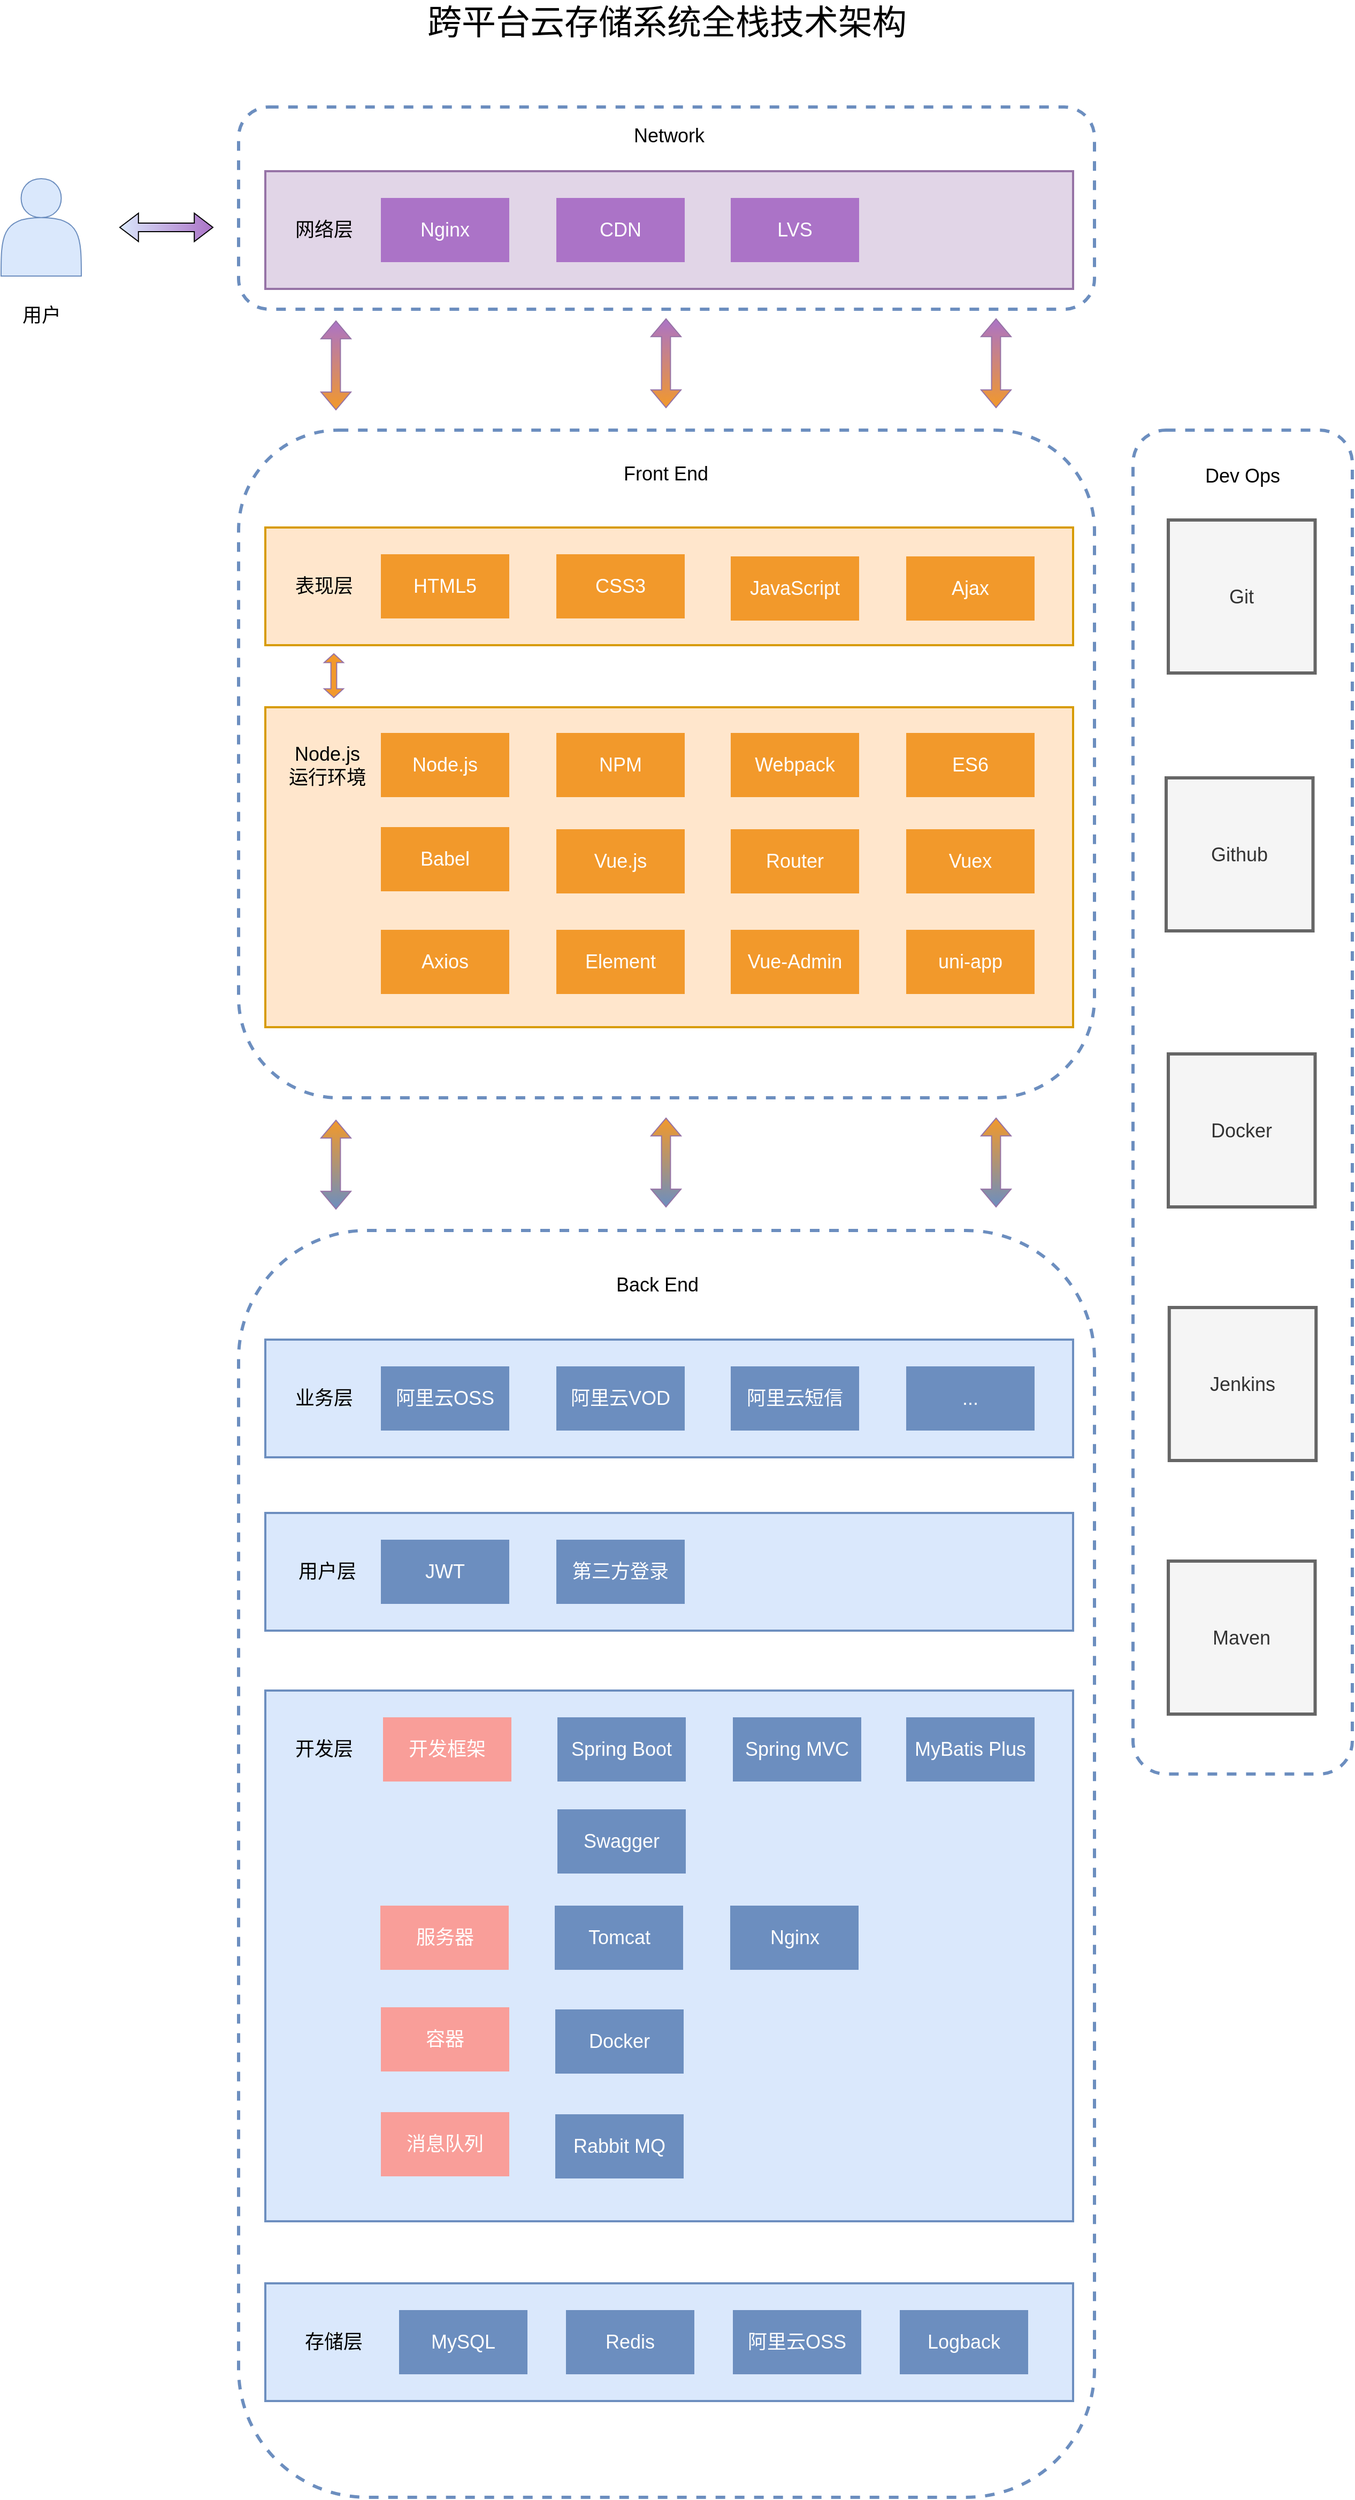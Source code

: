 <mxfile version="16.5.2" type="github">
  <diagram id="sZufGQy3N4kwTPqAB__Q" name="第 1 页">
    <mxGraphModel dx="1266" dy="921" grid="0" gridSize="10" guides="1" tooltips="1" connect="1" arrows="1" fold="1" page="0" pageScale="1" pageWidth="827" pageHeight="1169" math="0" shadow="0">
      <root>
        <mxCell id="0" />
        <mxCell id="1" parent="0" />
        <mxCell id="KMVbbGsZrnD6S1K0zqnH-1" value="" style="rounded=1;whiteSpace=wrap;html=1;fillColor=none;dashed=1;strokeColor=#6c8ebf;strokeWidth=3;" parent="1" vertex="1">
          <mxGeometry x="40" y="80" width="800" height="189" as="geometry" />
        </mxCell>
        <mxCell id="KMVbbGsZrnD6S1K0zqnH-2" value="" style="rounded=0;whiteSpace=wrap;html=1;strokeWidth=2;fillColor=#e1d5e7;strokeColor=#9673a6;" parent="1" vertex="1">
          <mxGeometry x="65" y="140" width="755" height="110" as="geometry" />
        </mxCell>
        <mxCell id="KMVbbGsZrnD6S1K0zqnH-3" value="网络层" style="text;html=1;strokeColor=none;fillColor=none;align=center;verticalAlign=middle;whiteSpace=wrap;rounded=0;fontSize=18;" parent="1" vertex="1">
          <mxGeometry x="90" y="180" width="60" height="30" as="geometry" />
        </mxCell>
        <mxCell id="KMVbbGsZrnD6S1K0zqnH-4" value="Nginx" style="rounded=0;whiteSpace=wrap;html=1;fontSize=18;strokeWidth=3;fillColor=#ab73c7;strokeColor=none;fontColor=#FFFFFF;" parent="1" vertex="1">
          <mxGeometry x="173" y="165" width="120" height="60" as="geometry" />
        </mxCell>
        <mxCell id="KMVbbGsZrnD6S1K0zqnH-5" value="CDN" style="rounded=0;whiteSpace=wrap;html=1;fontSize=18;strokeWidth=3;fillColor=#ab73c7;strokeColor=none;fontColor=#FFFFFF;" parent="1" vertex="1">
          <mxGeometry x="337" y="165" width="120" height="60" as="geometry" />
        </mxCell>
        <mxCell id="KMVbbGsZrnD6S1K0zqnH-6" value="LVS" style="rounded=0;whiteSpace=wrap;html=1;fontSize=18;strokeWidth=3;fillColor=#ab73c7;strokeColor=none;fontColor=#FFFFFF;" parent="1" vertex="1">
          <mxGeometry x="500" y="165" width="120" height="60" as="geometry" />
        </mxCell>
        <mxCell id="KMVbbGsZrnD6S1K0zqnH-7" value="" style="rounded=1;whiteSpace=wrap;html=1;fillColor=none;dashed=1;strokeColor=#6c8ebf;strokeWidth=3;" parent="1" vertex="1">
          <mxGeometry x="40" y="382" width="800" height="624" as="geometry" />
        </mxCell>
        <mxCell id="KMVbbGsZrnD6S1K0zqnH-8" value="" style="rounded=0;whiteSpace=wrap;html=1;strokeWidth=2;fillColor=#ffe6cc;strokeColor=#d79b00;" parent="1" vertex="1">
          <mxGeometry x="65" y="473" width="755" height="110" as="geometry" />
        </mxCell>
        <mxCell id="KMVbbGsZrnD6S1K0zqnH-9" value="表现层" style="text;html=1;strokeColor=none;fillColor=none;align=center;verticalAlign=middle;whiteSpace=wrap;rounded=0;fontSize=18;" parent="1" vertex="1">
          <mxGeometry x="90" y="513" width="60" height="30" as="geometry" />
        </mxCell>
        <mxCell id="KMVbbGsZrnD6S1K0zqnH-10" value="HTML5" style="rounded=0;whiteSpace=wrap;html=1;fontSize=18;strokeWidth=3;fillColor=#f2992b;strokeColor=none;fontColor=#FFFFFF;" parent="1" vertex="1">
          <mxGeometry x="173" y="498" width="120" height="60" as="geometry" />
        </mxCell>
        <mxCell id="KMVbbGsZrnD6S1K0zqnH-11" value="CSS3" style="rounded=0;whiteSpace=wrap;html=1;fontSize=18;strokeWidth=3;fillColor=#f2992b;strokeColor=none;fontColor=#FFFFFF;" parent="1" vertex="1">
          <mxGeometry x="337" y="498" width="120" height="60" as="geometry" />
        </mxCell>
        <mxCell id="KMVbbGsZrnD6S1K0zqnH-12" value="JavaScript" style="rounded=0;whiteSpace=wrap;html=1;fontSize=18;strokeWidth=3;fillColor=#f2992b;strokeColor=none;fontColor=#FFFFFF;" parent="1" vertex="1">
          <mxGeometry x="500" y="500" width="120" height="60" as="geometry" />
        </mxCell>
        <mxCell id="KMVbbGsZrnD6S1K0zqnH-13" value="Ajax" style="rounded=0;whiteSpace=wrap;html=1;fontSize=18;strokeWidth=3;fillColor=#f2992b;strokeColor=none;fontColor=#FFFFFF;" parent="1" vertex="1">
          <mxGeometry x="664" y="500" width="120" height="60" as="geometry" />
        </mxCell>
        <mxCell id="KMVbbGsZrnD6S1K0zqnH-14" value="" style="rounded=0;whiteSpace=wrap;html=1;strokeWidth=2;fillColor=#ffe6cc;strokeColor=#d79b00;" parent="1" vertex="1">
          <mxGeometry x="65" y="641" width="755" height="299" as="geometry" />
        </mxCell>
        <mxCell id="KMVbbGsZrnD6S1K0zqnH-15" value="Node.js&lt;br&gt;运行环境" style="text;html=1;strokeColor=none;fillColor=none;align=center;verticalAlign=middle;whiteSpace=wrap;rounded=0;fontSize=18;" parent="1" vertex="1">
          <mxGeometry x="79" y="681" width="88" height="30" as="geometry" />
        </mxCell>
        <mxCell id="KMVbbGsZrnD6S1K0zqnH-16" value="Node.js" style="rounded=0;whiteSpace=wrap;html=1;fontSize=18;strokeWidth=3;fillColor=#f2992b;strokeColor=none;fontColor=#FFFFFF;" parent="1" vertex="1">
          <mxGeometry x="173" y="665" width="120" height="60" as="geometry" />
        </mxCell>
        <mxCell id="KMVbbGsZrnD6S1K0zqnH-17" value="NPM" style="rounded=0;whiteSpace=wrap;html=1;fontSize=18;strokeWidth=3;fillColor=#f2992b;strokeColor=none;fontColor=#FFFFFF;" parent="1" vertex="1">
          <mxGeometry x="337" y="665" width="120" height="60" as="geometry" />
        </mxCell>
        <mxCell id="KMVbbGsZrnD6S1K0zqnH-18" value="Webpack" style="rounded=0;whiteSpace=wrap;html=1;fontSize=18;strokeWidth=3;fillColor=#f2992b;strokeColor=none;fontColor=#FFFFFF;" parent="1" vertex="1">
          <mxGeometry x="500" y="665" width="120" height="60" as="geometry" />
        </mxCell>
        <mxCell id="KMVbbGsZrnD6S1K0zqnH-19" value="ES6" style="rounded=0;whiteSpace=wrap;html=1;fontSize=18;strokeWidth=3;fillColor=#f2992b;strokeColor=none;fontColor=#FFFFFF;" parent="1" vertex="1">
          <mxGeometry x="664" y="665" width="120" height="60" as="geometry" />
        </mxCell>
        <mxCell id="KMVbbGsZrnD6S1K0zqnH-20" value="Babel" style="rounded=0;whiteSpace=wrap;html=1;fontSize=18;strokeWidth=3;fillColor=#f2992b;strokeColor=none;fontColor=#FFFFFF;" parent="1" vertex="1">
          <mxGeometry x="173" y="753" width="120" height="60" as="geometry" />
        </mxCell>
        <mxCell id="KMVbbGsZrnD6S1K0zqnH-21" value="Vue.js" style="rounded=0;whiteSpace=wrap;html=1;fontSize=18;strokeWidth=3;fillColor=#f2992b;strokeColor=none;fontColor=#FFFFFF;" parent="1" vertex="1">
          <mxGeometry x="337" y="755" width="120" height="60" as="geometry" />
        </mxCell>
        <mxCell id="KMVbbGsZrnD6S1K0zqnH-22" value="Router" style="rounded=0;whiteSpace=wrap;html=1;fontSize=18;strokeWidth=3;fillColor=#f2992b;strokeColor=none;fontColor=#FFFFFF;" parent="1" vertex="1">
          <mxGeometry x="500" y="755" width="120" height="60" as="geometry" />
        </mxCell>
        <mxCell id="KMVbbGsZrnD6S1K0zqnH-23" value="Vuex" style="rounded=0;whiteSpace=wrap;html=1;fontSize=18;strokeWidth=3;fillColor=#f2992b;strokeColor=none;fontColor=#FFFFFF;" parent="1" vertex="1">
          <mxGeometry x="664" y="755" width="120" height="60" as="geometry" />
        </mxCell>
        <mxCell id="KMVbbGsZrnD6S1K0zqnH-24" value="Axios" style="rounded=0;whiteSpace=wrap;html=1;fontSize=18;strokeWidth=3;fillColor=#f2992b;strokeColor=none;fontColor=#FFFFFF;" parent="1" vertex="1">
          <mxGeometry x="173" y="849" width="120" height="60" as="geometry" />
        </mxCell>
        <mxCell id="KMVbbGsZrnD6S1K0zqnH-25" value="Element" style="rounded=0;whiteSpace=wrap;html=1;fontSize=18;strokeWidth=3;fillColor=#f2992b;strokeColor=none;fontColor=#FFFFFF;" parent="1" vertex="1">
          <mxGeometry x="337" y="849" width="120" height="60" as="geometry" />
        </mxCell>
        <mxCell id="KMVbbGsZrnD6S1K0zqnH-26" value="Vue-Admin" style="rounded=0;whiteSpace=wrap;html=1;fontSize=18;strokeWidth=3;fillColor=#f2992b;strokeColor=none;fontColor=#FFFFFF;" parent="1" vertex="1">
          <mxGeometry x="500" y="849" width="120" height="60" as="geometry" />
        </mxCell>
        <mxCell id="KMVbbGsZrnD6S1K0zqnH-27" value="Front End" style="text;html=1;strokeColor=none;fillColor=none;align=center;verticalAlign=middle;whiteSpace=wrap;rounded=0;fontSize=18;" parent="1" vertex="1">
          <mxGeometry x="360" y="408" width="159" height="30" as="geometry" />
        </mxCell>
        <mxCell id="KMVbbGsZrnD6S1K0zqnH-28" value="Network" style="text;html=1;strokeColor=none;fillColor=none;align=center;verticalAlign=middle;whiteSpace=wrap;rounded=0;fontSize=18;" parent="1" vertex="1">
          <mxGeometry x="363" y="92" width="159" height="30" as="geometry" />
        </mxCell>
        <mxCell id="setwmyMb34dvfFIo67XE-1" value="" style="rounded=1;whiteSpace=wrap;html=1;fillColor=none;dashed=1;strokeColor=#6c8ebf;strokeWidth=3;" vertex="1" parent="1">
          <mxGeometry x="40" y="1130" width="800" height="1184" as="geometry" />
        </mxCell>
        <mxCell id="setwmyMb34dvfFIo67XE-2" value="" style="rounded=0;whiteSpace=wrap;html=1;strokeWidth=2;fillColor=#dae8fc;strokeColor=#6c8ebf;" vertex="1" parent="1">
          <mxGeometry x="65" y="1232" width="755" height="110" as="geometry" />
        </mxCell>
        <mxCell id="setwmyMb34dvfFIo67XE-3" value="业务层" style="text;html=1;strokeColor=none;fillColor=none;align=center;verticalAlign=middle;whiteSpace=wrap;rounded=0;fontSize=18;" vertex="1" parent="1">
          <mxGeometry x="76" y="1272" width="88" height="30" as="geometry" />
        </mxCell>
        <mxCell id="setwmyMb34dvfFIo67XE-4" value="阿里云OSS" style="rounded=0;whiteSpace=wrap;html=1;fontSize=18;strokeWidth=3;fillColor=#6c8ebf;strokeColor=none;gradientColor=none;fontColor=#FFFFFF;" vertex="1" parent="1">
          <mxGeometry x="173" y="1257" width="120" height="60" as="geometry" />
        </mxCell>
        <mxCell id="setwmyMb34dvfFIo67XE-5" value="阿里云VOD" style="rounded=0;whiteSpace=wrap;html=1;fontSize=18;strokeWidth=3;fillColor=#6c8ebf;strokeColor=none;gradientColor=none;fontColor=#FFFFFF;" vertex="1" parent="1">
          <mxGeometry x="337" y="1257" width="120" height="60" as="geometry" />
        </mxCell>
        <mxCell id="setwmyMb34dvfFIo67XE-6" value="阿里云短信" style="rounded=0;whiteSpace=wrap;html=1;fontSize=18;strokeWidth=3;fillColor=#6c8ebf;strokeColor=none;gradientColor=none;fontColor=#FFFFFF;" vertex="1" parent="1">
          <mxGeometry x="500" y="1257" width="120" height="60" as="geometry" />
        </mxCell>
        <mxCell id="setwmyMb34dvfFIo67XE-7" value="..." style="rounded=0;whiteSpace=wrap;html=1;fontSize=18;strokeWidth=3;fillColor=#6c8ebf;strokeColor=none;gradientColor=none;fontColor=#FFFFFF;" vertex="1" parent="1">
          <mxGeometry x="664" y="1257" width="120" height="60" as="geometry" />
        </mxCell>
        <mxCell id="setwmyMb34dvfFIo67XE-9" value="" style="rounded=0;whiteSpace=wrap;html=1;strokeWidth=2;fillColor=#dae8fc;strokeColor=#6c8ebf;" vertex="1" parent="1">
          <mxGeometry x="65" y="1394" width="755" height="110" as="geometry" />
        </mxCell>
        <mxCell id="setwmyMb34dvfFIo67XE-10" value="用户层" style="text;html=1;strokeColor=none;fillColor=none;align=center;verticalAlign=middle;whiteSpace=wrap;rounded=0;fontSize=18;" vertex="1" parent="1">
          <mxGeometry x="79" y="1434" width="88" height="30" as="geometry" />
        </mxCell>
        <mxCell id="setwmyMb34dvfFIo67XE-11" value="JWT" style="rounded=0;whiteSpace=wrap;html=1;fontSize=18;strokeWidth=3;fillColor=#6c8ebf;strokeColor=none;gradientColor=none;fontColor=#FFFFFF;" vertex="1" parent="1">
          <mxGeometry x="173" y="1419" width="120" height="60" as="geometry" />
        </mxCell>
        <mxCell id="setwmyMb34dvfFIo67XE-12" value="第三方登录" style="rounded=0;whiteSpace=wrap;html=1;fontSize=18;strokeWidth=3;fillColor=#6c8ebf;strokeColor=none;gradientColor=none;fontColor=#FFFFFF;" vertex="1" parent="1">
          <mxGeometry x="337" y="1419" width="120" height="60" as="geometry" />
        </mxCell>
        <mxCell id="setwmyMb34dvfFIo67XE-14" value="" style="rounded=0;whiteSpace=wrap;html=1;strokeWidth=2;fillColor=#dae8fc;strokeColor=#6c8ebf;" vertex="1" parent="1">
          <mxGeometry x="65" y="1560" width="755" height="496" as="geometry" />
        </mxCell>
        <mxCell id="setwmyMb34dvfFIo67XE-15" value="开发层" style="text;html=1;strokeColor=none;fillColor=none;align=center;verticalAlign=middle;whiteSpace=wrap;rounded=0;fontSize=18;" vertex="1" parent="1">
          <mxGeometry x="76" y="1600" width="88" height="30" as="geometry" />
        </mxCell>
        <mxCell id="setwmyMb34dvfFIo67XE-16" value="开发框架" style="rounded=0;whiteSpace=wrap;html=1;fontSize=18;strokeWidth=3;fillColor=#f99e99;strokeColor=none;fontColor=#FFFFFF;" vertex="1" parent="1">
          <mxGeometry x="175" y="1585" width="120" height="60" as="geometry" />
        </mxCell>
        <mxCell id="setwmyMb34dvfFIo67XE-17" value="Spring Boot" style="rounded=0;whiteSpace=wrap;html=1;fontSize=18;strokeWidth=3;fillColor=#6c8ebf;strokeColor=none;gradientColor=none;fontColor=#FFFFFF;" vertex="1" parent="1">
          <mxGeometry x="338" y="1585" width="120" height="60" as="geometry" />
        </mxCell>
        <mxCell id="setwmyMb34dvfFIo67XE-18" value="MyBatis Plus" style="rounded=0;whiteSpace=wrap;html=1;fontSize=18;strokeWidth=3;fillColor=#6c8ebf;strokeColor=none;gradientColor=none;fontColor=#FFFFFF;" vertex="1" parent="1">
          <mxGeometry x="664" y="1585" width="120" height="60" as="geometry" />
        </mxCell>
        <mxCell id="setwmyMb34dvfFIo67XE-19" value="Spring MVC" style="rounded=0;whiteSpace=wrap;html=1;fontSize=18;strokeWidth=3;fillColor=#6c8ebf;strokeColor=none;gradientColor=none;fontColor=#FFFFFF;" vertex="1" parent="1">
          <mxGeometry x="502" y="1585" width="120" height="60" as="geometry" />
        </mxCell>
        <mxCell id="setwmyMb34dvfFIo67XE-20" value="服务器" style="rounded=0;whiteSpace=wrap;html=1;fontSize=18;strokeWidth=3;fillColor=#f99e99;strokeColor=none;fontColor=#FFFFFF;" vertex="1" parent="1">
          <mxGeometry x="172.5" y="1761" width="120" height="60" as="geometry" />
        </mxCell>
        <mxCell id="setwmyMb34dvfFIo67XE-21" value="Tomcat" style="rounded=0;whiteSpace=wrap;html=1;fontSize=18;strokeWidth=3;fillColor=#6c8ebf;strokeColor=none;gradientColor=none;fontColor=#FFFFFF;" vertex="1" parent="1">
          <mxGeometry x="335.5" y="1761" width="120" height="60" as="geometry" />
        </mxCell>
        <mxCell id="setwmyMb34dvfFIo67XE-22" value="Nginx" style="rounded=0;whiteSpace=wrap;html=1;fontSize=18;strokeWidth=3;fillColor=#6c8ebf;strokeColor=none;gradientColor=none;fontColor=#FFFFFF;" vertex="1" parent="1">
          <mxGeometry x="499.5" y="1761" width="120" height="60" as="geometry" />
        </mxCell>
        <mxCell id="setwmyMb34dvfFIo67XE-23" value="容器" style="rounded=0;whiteSpace=wrap;html=1;fontSize=18;strokeWidth=3;fillColor=#f99e99;strokeColor=none;fontColor=#FFFFFF;" vertex="1" parent="1">
          <mxGeometry x="173" y="1856" width="120" height="60" as="geometry" />
        </mxCell>
        <mxCell id="setwmyMb34dvfFIo67XE-24" value="Docker" style="rounded=0;whiteSpace=wrap;html=1;fontSize=18;strokeWidth=3;fillColor=#6c8ebf;strokeColor=none;gradientColor=none;fontColor=#FFFFFF;" vertex="1" parent="1">
          <mxGeometry x="336" y="1858" width="120" height="60" as="geometry" />
        </mxCell>
        <mxCell id="setwmyMb34dvfFIo67XE-25" value="" style="rounded=0;whiteSpace=wrap;html=1;strokeWidth=2;fillColor=#dae8fc;strokeColor=#6c8ebf;" vertex="1" parent="1">
          <mxGeometry x="65" y="2114" width="755" height="110" as="geometry" />
        </mxCell>
        <mxCell id="setwmyMb34dvfFIo67XE-26" value="存储层" style="text;html=1;strokeColor=none;fillColor=none;align=center;verticalAlign=middle;whiteSpace=wrap;rounded=0;fontSize=18;" vertex="1" parent="1">
          <mxGeometry x="85" y="2154" width="88" height="30" as="geometry" />
        </mxCell>
        <mxCell id="setwmyMb34dvfFIo67XE-27" value="MySQL" style="rounded=0;whiteSpace=wrap;html=1;fontSize=18;strokeWidth=3;fillColor=#6c8ebf;strokeColor=none;gradientColor=none;fontColor=#FFFFFF;" vertex="1" parent="1">
          <mxGeometry x="190" y="2139" width="120" height="60" as="geometry" />
        </mxCell>
        <mxCell id="setwmyMb34dvfFIo67XE-28" value="Redis" style="rounded=0;whiteSpace=wrap;html=1;fontSize=18;strokeWidth=3;fillColor=#6c8ebf;strokeColor=none;gradientColor=none;fontColor=#FFFFFF;" vertex="1" parent="1">
          <mxGeometry x="346" y="2139" width="120" height="60" as="geometry" />
        </mxCell>
        <mxCell id="setwmyMb34dvfFIo67XE-29" value="阿里云OSS" style="rounded=0;whiteSpace=wrap;html=1;fontSize=18;strokeWidth=3;fillColor=#6c8ebf;strokeColor=none;gradientColor=none;fontColor=#FFFFFF;" vertex="1" parent="1">
          <mxGeometry x="502" y="2139" width="120" height="60" as="geometry" />
        </mxCell>
        <mxCell id="setwmyMb34dvfFIo67XE-30" value="Logback" style="rounded=0;whiteSpace=wrap;html=1;fontSize=18;strokeWidth=3;fillColor=#6c8ebf;strokeColor=none;gradientColor=none;fontColor=#FFFFFF;" vertex="1" parent="1">
          <mxGeometry x="658" y="2139" width="120" height="60" as="geometry" />
        </mxCell>
        <mxCell id="setwmyMb34dvfFIo67XE-32" value="Back End" style="text;html=1;strokeColor=none;fillColor=none;align=center;verticalAlign=middle;whiteSpace=wrap;rounded=0;fontSize=18;" vertex="1" parent="1">
          <mxGeometry x="352" y="1166" width="159" height="30" as="geometry" />
        </mxCell>
        <mxCell id="setwmyMb34dvfFIo67XE-33" value="" style="rounded=1;whiteSpace=wrap;html=1;fillColor=none;dashed=1;strokeColor=#6c8ebf;strokeWidth=3;" vertex="1" parent="1">
          <mxGeometry x="876" y="382" width="205" height="1256" as="geometry" />
        </mxCell>
        <mxCell id="setwmyMb34dvfFIo67XE-34" value="Dev Ops" style="text;html=1;strokeColor=none;fillColor=none;align=center;verticalAlign=middle;whiteSpace=wrap;rounded=0;fontSize=18;" vertex="1" parent="1">
          <mxGeometry x="899" y="410" width="159" height="30" as="geometry" />
        </mxCell>
        <mxCell id="setwmyMb34dvfFIo67XE-35" value="Git" style="rounded=0;whiteSpace=wrap;html=1;fontSize=18;strokeWidth=3;fillColor=#f5f5f5;strokeColor=#666666;fontColor=#333333;" vertex="1" parent="1">
          <mxGeometry x="909" y="466" width="137.24" height="143" as="geometry" />
        </mxCell>
        <mxCell id="setwmyMb34dvfFIo67XE-37" value="Github" style="rounded=0;whiteSpace=wrap;html=1;fontSize=18;strokeWidth=3;fillColor=#f5f5f5;strokeColor=#666666;fontColor=#333333;" vertex="1" parent="1">
          <mxGeometry x="907" y="707" width="137.24" height="143" as="geometry" />
        </mxCell>
        <mxCell id="setwmyMb34dvfFIo67XE-38" value="Docker" style="rounded=0;whiteSpace=wrap;html=1;fontSize=18;strokeWidth=3;fillColor=#f5f5f5;strokeColor=#666666;fontColor=#333333;" vertex="1" parent="1">
          <mxGeometry x="909" y="965" width="137.24" height="143" as="geometry" />
        </mxCell>
        <mxCell id="setwmyMb34dvfFIo67XE-39" value="Jenkins" style="rounded=0;whiteSpace=wrap;html=1;fontSize=18;strokeWidth=3;fillColor=#f5f5f5;strokeColor=#666666;fontColor=#333333;" vertex="1" parent="1">
          <mxGeometry x="909.88" y="1202" width="137.24" height="143" as="geometry" />
        </mxCell>
        <mxCell id="setwmyMb34dvfFIo67XE-40" value="&lt;font color=&quot;#000000&quot;&gt;跨平台云存储系统全栈技术架构&lt;/font&gt;" style="text;html=1;align=center;verticalAlign=middle;resizable=0;points=[];autosize=1;strokeColor=none;fillColor=none;fontColor=#FFFFFF;fontSize=32;" vertex="1" parent="1">
          <mxGeometry x="211" y="-20" width="458" height="42" as="geometry" />
        </mxCell>
        <mxCell id="setwmyMb34dvfFIo67XE-41" value="uni-app" style="rounded=0;whiteSpace=wrap;html=1;fontSize=18;strokeWidth=3;fillColor=#f2992b;strokeColor=none;fontColor=#FFFFFF;" vertex="1" parent="1">
          <mxGeometry x="664" y="849" width="120" height="60" as="geometry" />
        </mxCell>
        <mxCell id="setwmyMb34dvfFIo67XE-42" value="Swagger" style="rounded=0;whiteSpace=wrap;html=1;fontSize=18;strokeWidth=3;fillColor=#6c8ebf;strokeColor=none;gradientColor=none;fontColor=#FFFFFF;" vertex="1" parent="1">
          <mxGeometry x="338" y="1671" width="120" height="60" as="geometry" />
        </mxCell>
        <mxCell id="setwmyMb34dvfFIo67XE-43" style="edgeStyle=orthogonalEdgeStyle;rounded=0;orthogonalLoop=1;jettySize=auto;html=1;exitX=0.5;exitY=1;exitDx=0;exitDy=0;fontSize=32;fontColor=#000000;" edge="1" parent="1" source="setwmyMb34dvfFIo67XE-10" target="setwmyMb34dvfFIo67XE-10">
          <mxGeometry relative="1" as="geometry" />
        </mxCell>
        <mxCell id="setwmyMb34dvfFIo67XE-47" value="消息队列" style="rounded=0;whiteSpace=wrap;html=1;fontSize=18;strokeWidth=3;fillColor=#f99e99;strokeColor=none;fontColor=#FFFFFF;" vertex="1" parent="1">
          <mxGeometry x="173" y="1954" width="120" height="60" as="geometry" />
        </mxCell>
        <mxCell id="setwmyMb34dvfFIo67XE-48" value="Rabbit MQ" style="rounded=0;whiteSpace=wrap;html=1;fontSize=18;strokeWidth=3;fillColor=#6c8ebf;strokeColor=none;gradientColor=none;fontColor=#FFFFFF;" vertex="1" parent="1">
          <mxGeometry x="336" y="1956" width="120" height="60" as="geometry" />
        </mxCell>
        <mxCell id="setwmyMb34dvfFIo67XE-49" value="Maven" style="rounded=0;whiteSpace=wrap;html=1;fontSize=18;strokeWidth=3;fillColor=#f5f5f5;strokeColor=#666666;fontColor=#333333;" vertex="1" parent="1">
          <mxGeometry x="909" y="1439" width="137.24" height="143" as="geometry" />
        </mxCell>
        <mxCell id="setwmyMb34dvfFIo67XE-50" value="" style="shape=doubleArrow;direction=south;whiteSpace=wrap;html=1;fontSize=32;fillColor=#ab73c7;strokeColor=#9673a6;gradientColor=#f2992b;gradientDirection=east;" vertex="1" parent="1">
          <mxGeometry x="117" y="280" width="28" height="83" as="geometry" />
        </mxCell>
        <mxCell id="setwmyMb34dvfFIo67XE-52" value="" style="shape=doubleArrow;direction=south;whiteSpace=wrap;html=1;fontSize=32;fillColor=#ab73c7;strokeColor=#9673a6;gradientColor=#f2992b;gradientDirection=east;" vertex="1" parent="1">
          <mxGeometry x="425.5" y="278" width="28" height="83" as="geometry" />
        </mxCell>
        <mxCell id="setwmyMb34dvfFIo67XE-53" value="" style="shape=doubleArrow;direction=south;whiteSpace=wrap;html=1;fontSize=32;fillColor=#ab73c7;strokeColor=#9673a6;gradientColor=#f2992b;gradientDirection=east;" vertex="1" parent="1">
          <mxGeometry x="734" y="278" width="28" height="83" as="geometry" />
        </mxCell>
        <mxCell id="setwmyMb34dvfFIo67XE-56" value="" style="shape=doubleArrow;direction=south;whiteSpace=wrap;html=1;fontSize=32;fillColor=#f2992b;strokeColor=#9673a6;gradientColor=#6c8ebf;gradientDirection=east;" vertex="1" parent="1">
          <mxGeometry x="117" y="1027" width="28" height="83" as="geometry" />
        </mxCell>
        <mxCell id="setwmyMb34dvfFIo67XE-57" value="" style="shape=doubleArrow;direction=south;whiteSpace=wrap;html=1;fontSize=32;fillColor=#f2992b;strokeColor=#9673a6;gradientColor=#6c8ebf;gradientDirection=east;" vertex="1" parent="1">
          <mxGeometry x="425.5" y="1025" width="28" height="83" as="geometry" />
        </mxCell>
        <mxCell id="setwmyMb34dvfFIo67XE-58" value="" style="shape=doubleArrow;direction=south;whiteSpace=wrap;html=1;fontSize=32;fillColor=#f2992b;strokeColor=#9673a6;gradientColor=#6c8ebf;gradientDirection=east;" vertex="1" parent="1">
          <mxGeometry x="734" y="1025" width="28" height="83" as="geometry" />
        </mxCell>
        <mxCell id="setwmyMb34dvfFIo67XE-59" value="" style="shape=doubleArrow;direction=south;whiteSpace=wrap;html=1;fontSize=32;fillColor=#f2992b;strokeColor=#9673a6;gradientColor=#f2992b;gradientDirection=east;" vertex="1" parent="1">
          <mxGeometry x="120" y="591" width="18" height="41" as="geometry" />
        </mxCell>
        <mxCell id="setwmyMb34dvfFIo67XE-60" value="" style="shape=actor;whiteSpace=wrap;html=1;fontSize=32;fillColor=#dae8fc;gradientDirection=east;strokeColor=#6c8ebf;" vertex="1" parent="1">
          <mxGeometry x="-182" y="147" width="75" height="91" as="geometry" />
        </mxCell>
        <mxCell id="setwmyMb34dvfFIo67XE-62" value="用户" style="text;html=1;strokeColor=none;fillColor=none;align=center;verticalAlign=middle;whiteSpace=wrap;rounded=0;fontSize=18;" vertex="1" parent="1">
          <mxGeometry x="-174.5" y="260" width="60" height="30" as="geometry" />
        </mxCell>
        <mxCell id="setwmyMb34dvfFIo67XE-63" value="" style="shape=doubleArrow;whiteSpace=wrap;html=1;fontSize=32;fontColor=#000000;fillColor=#dae8fc;gradientColor=#ab73c7;gradientDirection=east;" vertex="1" parent="1">
          <mxGeometry x="-71" y="179.25" width="87" height="26.5" as="geometry" />
        </mxCell>
      </root>
    </mxGraphModel>
  </diagram>
</mxfile>
